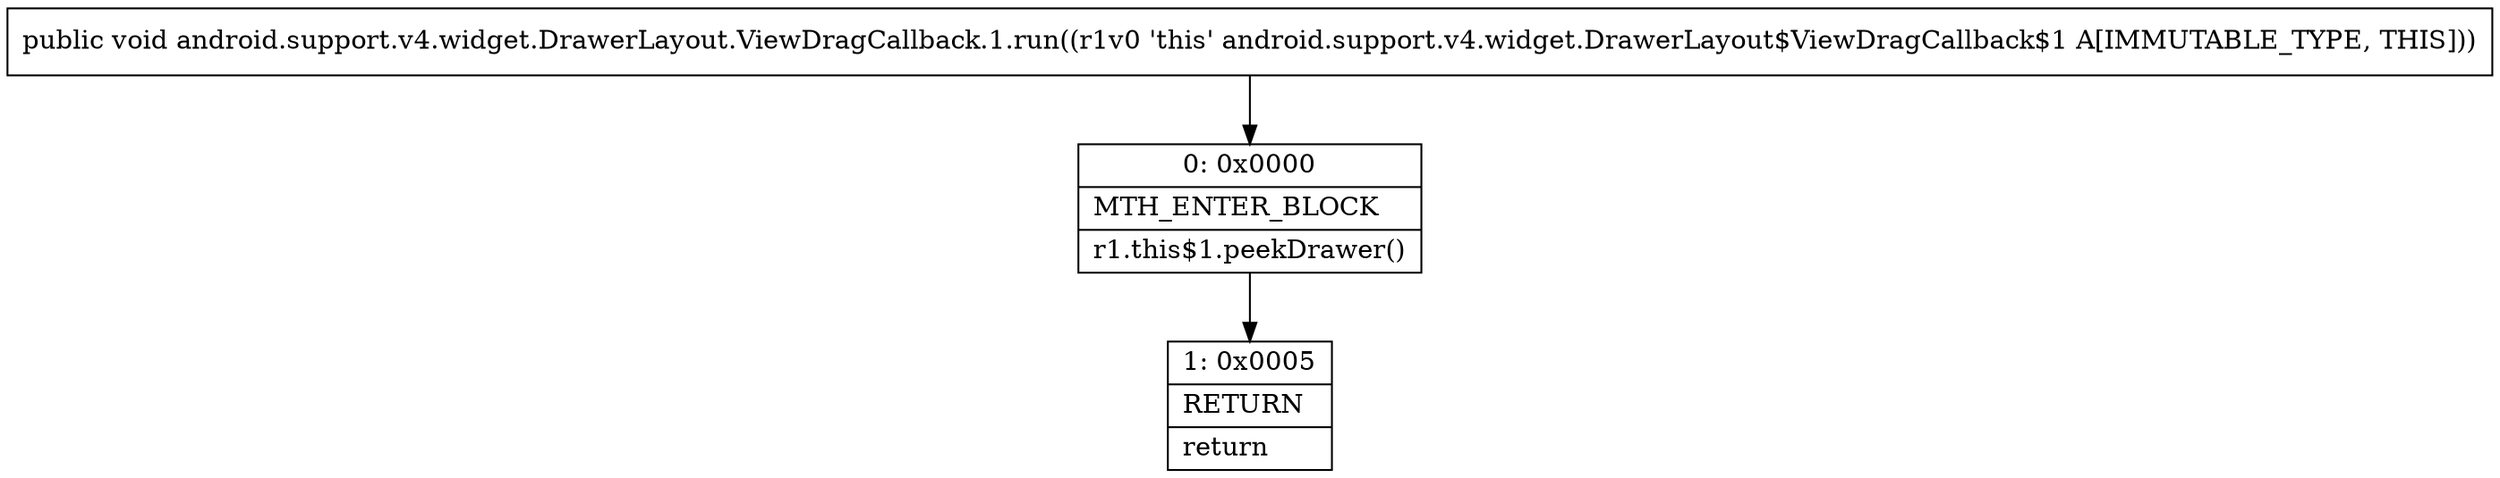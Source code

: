 digraph "CFG forandroid.support.v4.widget.DrawerLayout.ViewDragCallback.1.run()V" {
Node_0 [shape=record,label="{0\:\ 0x0000|MTH_ENTER_BLOCK\l|r1.this$1.peekDrawer()\l}"];
Node_1 [shape=record,label="{1\:\ 0x0005|RETURN\l|return\l}"];
MethodNode[shape=record,label="{public void android.support.v4.widget.DrawerLayout.ViewDragCallback.1.run((r1v0 'this' android.support.v4.widget.DrawerLayout$ViewDragCallback$1 A[IMMUTABLE_TYPE, THIS])) }"];
MethodNode -> Node_0;
Node_0 -> Node_1;
}

